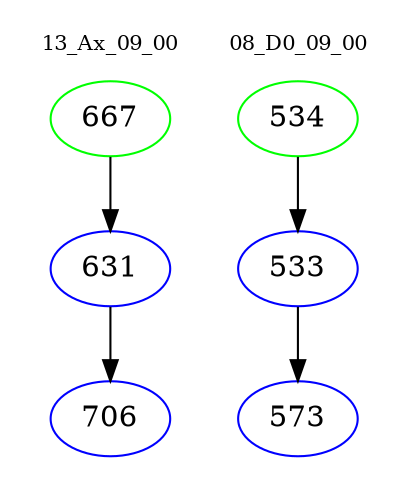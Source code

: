 digraph{
subgraph cluster_0 {
color = white
label = "13_Ax_09_00";
fontsize=10;
T0_667 [label="667", color="green"]
T0_667 -> T0_631 [color="black"]
T0_631 [label="631", color="blue"]
T0_631 -> T0_706 [color="black"]
T0_706 [label="706", color="blue"]
}
subgraph cluster_1 {
color = white
label = "08_D0_09_00";
fontsize=10;
T1_534 [label="534", color="green"]
T1_534 -> T1_533 [color="black"]
T1_533 [label="533", color="blue"]
T1_533 -> T1_573 [color="black"]
T1_573 [label="573", color="blue"]
}
}
